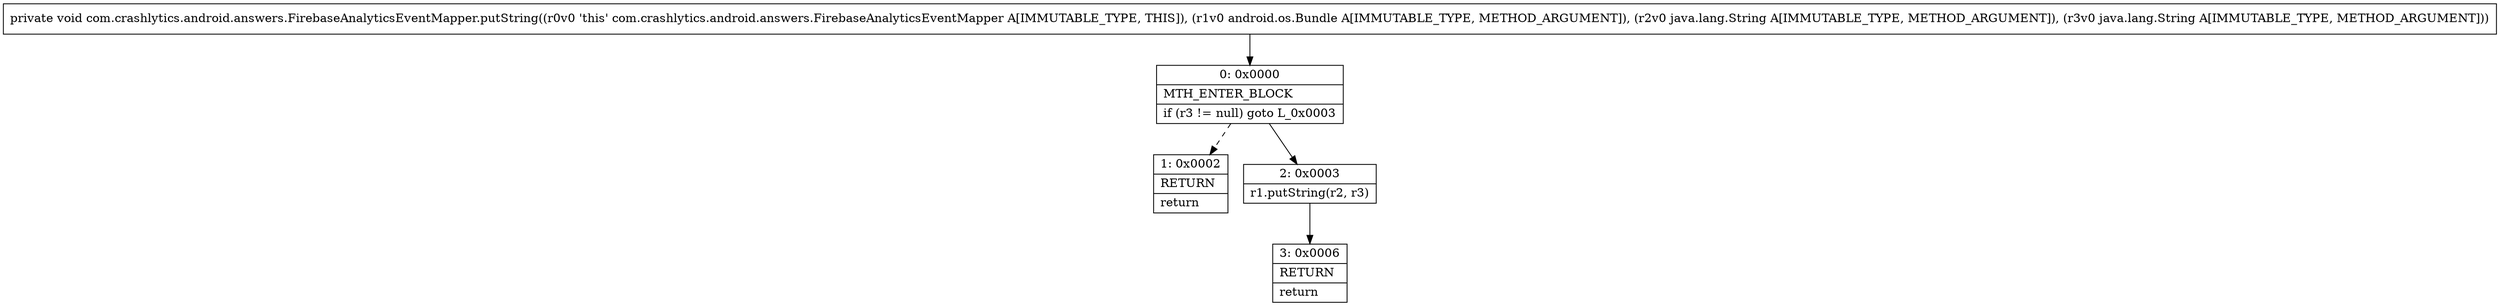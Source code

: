 digraph "CFG forcom.crashlytics.android.answers.FirebaseAnalyticsEventMapper.putString(Landroid\/os\/Bundle;Ljava\/lang\/String;Ljava\/lang\/String;)V" {
Node_0 [shape=record,label="{0\:\ 0x0000|MTH_ENTER_BLOCK\l|if (r3 != null) goto L_0x0003\l}"];
Node_1 [shape=record,label="{1\:\ 0x0002|RETURN\l|return\l}"];
Node_2 [shape=record,label="{2\:\ 0x0003|r1.putString(r2, r3)\l}"];
Node_3 [shape=record,label="{3\:\ 0x0006|RETURN\l|return\l}"];
MethodNode[shape=record,label="{private void com.crashlytics.android.answers.FirebaseAnalyticsEventMapper.putString((r0v0 'this' com.crashlytics.android.answers.FirebaseAnalyticsEventMapper A[IMMUTABLE_TYPE, THIS]), (r1v0 android.os.Bundle A[IMMUTABLE_TYPE, METHOD_ARGUMENT]), (r2v0 java.lang.String A[IMMUTABLE_TYPE, METHOD_ARGUMENT]), (r3v0 java.lang.String A[IMMUTABLE_TYPE, METHOD_ARGUMENT])) }"];
MethodNode -> Node_0;
Node_0 -> Node_1[style=dashed];
Node_0 -> Node_2;
Node_2 -> Node_3;
}

